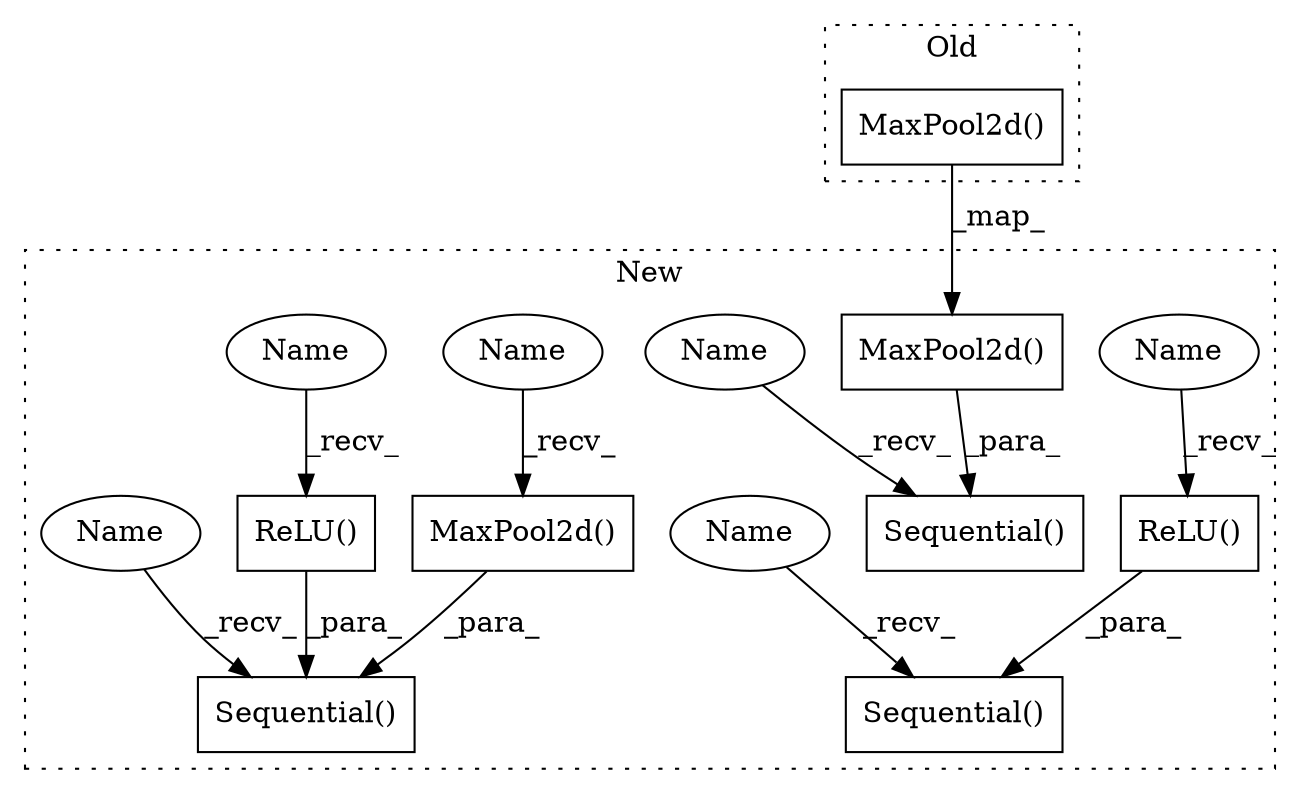 digraph G {
subgraph cluster0 {
1 [label="MaxPool2d()" a="75" s="5471" l="48" shape="box"];
label = "Old";
style="dotted";
}
subgraph cluster1 {
2 [label="MaxPool2d()" a="75" s="5920" l="48" shape="box"];
3 [label="Sequential()" a="75" s="5694,5968" l="35,19" shape="box"];
4 [label="ReLU()" a="75" s="6218" l="21" shape="box"];
5 [label="Sequential()" a="75" s="6035,6309" l="35,19" shape="box"];
6 [label="MaxPool2d()" a="75" s="6261" l="48" shape="box"];
7 [label="Sequential()" a="75" s="5383,5565" l="14,1" shape="box"];
8 [label="ReLU()" a="75" s="5544" l="21" shape="box"];
9 [label="Name" a="87" s="5383" l="2" shape="ellipse"];
10 [label="Name" a="87" s="5694" l="2" shape="ellipse"];
11 [label="Name" a="87" s="6218" l="2" shape="ellipse"];
12 [label="Name" a="87" s="6035" l="2" shape="ellipse"];
13 [label="Name" a="87" s="5544" l="2" shape="ellipse"];
14 [label="Name" a="87" s="6261" l="2" shape="ellipse"];
label = "New";
style="dotted";
}
1 -> 2 [label="_map_"];
2 -> 3 [label="_para_"];
4 -> 5 [label="_para_"];
6 -> 5 [label="_para_"];
8 -> 7 [label="_para_"];
9 -> 7 [label="_recv_"];
10 -> 3 [label="_recv_"];
11 -> 4 [label="_recv_"];
12 -> 5 [label="_recv_"];
13 -> 8 [label="_recv_"];
14 -> 6 [label="_recv_"];
}